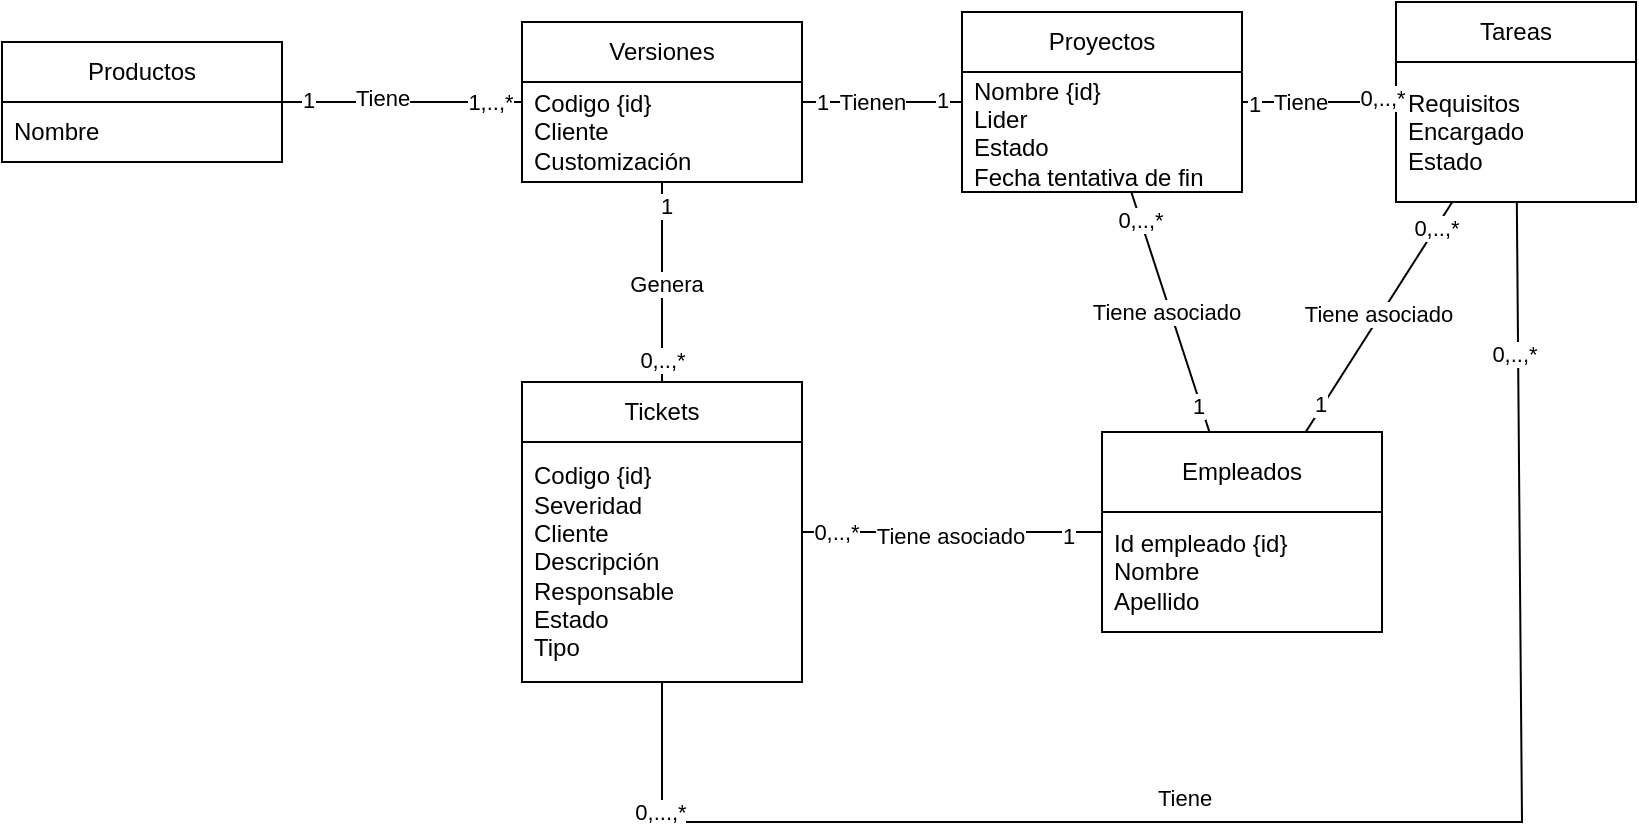 <mxfile version="24.6.2" type="google">
  <diagram name="Página-1" id="ArcO9KK-ic6tBFZU1gsl">
    <mxGraphModel grid="1" page="1" gridSize="10" guides="1" tooltips="1" connect="1" arrows="1" fold="1" pageScale="1" pageWidth="827" pageHeight="1169" math="0" shadow="0">
      <root>
        <mxCell id="0" />
        <mxCell id="1" parent="0" />
        <mxCell id="DZ9hWg5SR_Lmfd-wREUk-1" value="Proyectos" style="swimlane;fontStyle=0;childLayout=stackLayout;horizontal=1;startSize=30;horizontalStack=0;resizeParent=1;resizeParentMax=0;resizeLast=0;collapsible=1;marginBottom=0;whiteSpace=wrap;html=1;" vertex="1" parent="1">
          <mxGeometry x="480" y="195" width="140" height="90" as="geometry" />
        </mxCell>
        <mxCell id="DZ9hWg5SR_Lmfd-wREUk-2" value="&lt;div&gt;Nombre {id}&lt;/div&gt;&lt;div&gt;Lider&lt;/div&gt;&lt;div&gt;Estado&lt;/div&gt;&lt;div&gt;Fecha tentativa de fin&lt;/div&gt;" style="text;strokeColor=none;fillColor=none;align=left;verticalAlign=middle;spacingLeft=4;spacingRight=4;overflow=hidden;points=[[0,0.5],[1,0.5]];portConstraint=eastwest;rotatable=0;whiteSpace=wrap;html=1;" vertex="1" parent="DZ9hWg5SR_Lmfd-wREUk-1">
          <mxGeometry y="30" width="140" height="60" as="geometry" />
        </mxCell>
        <mxCell id="DZ9hWg5SR_Lmfd-wREUk-7" value="Tareas" style="swimlane;fontStyle=0;childLayout=stackLayout;horizontal=1;startSize=30;horizontalStack=0;resizeParent=1;resizeParentMax=0;resizeLast=0;collapsible=1;marginBottom=0;whiteSpace=wrap;html=1;" vertex="1" parent="1">
          <mxGeometry x="697" y="190" width="120" height="100" as="geometry" />
        </mxCell>
        <mxCell id="DZ9hWg5SR_Lmfd-wREUk-8" value="Requisitos&lt;div&gt;Encargado&lt;/div&gt;&lt;div&gt;Estado&lt;/div&gt;" style="text;strokeColor=none;fillColor=none;align=left;verticalAlign=middle;spacingLeft=4;spacingRight=4;overflow=hidden;points=[[0,0.5],[1,0.5]];portConstraint=eastwest;rotatable=0;whiteSpace=wrap;html=1;" vertex="1" parent="DZ9hWg5SR_Lmfd-wREUk-7">
          <mxGeometry y="30" width="120" height="70" as="geometry" />
        </mxCell>
        <mxCell id="DZ9hWg5SR_Lmfd-wREUk-17" value="" style="endArrow=none;html=1;rounded=0;" edge="1" parent="1" source="DZ9hWg5SR_Lmfd-wREUk-7" target="DZ9hWg5SR_Lmfd-wREUk-1">
          <mxGeometry width="50" height="50" relative="1" as="geometry">
            <mxPoint x="714" y="249" as="sourcePoint" />
            <mxPoint x="642" y="250" as="targetPoint" />
          </mxGeometry>
        </mxCell>
        <mxCell id="DZ9hWg5SR_Lmfd-wREUk-18" value="0,..,*" style="edgeLabel;html=1;align=center;verticalAlign=middle;resizable=0;points=[];" connectable="0" vertex="1" parent="DZ9hWg5SR_Lmfd-wREUk-17">
          <mxGeometry x="-0.814" y="-2" relative="1" as="geometry">
            <mxPoint as="offset" />
          </mxGeometry>
        </mxCell>
        <mxCell id="DZ9hWg5SR_Lmfd-wREUk-19" value="1" style="edgeLabel;html=1;align=center;verticalAlign=middle;resizable=0;points=[];" connectable="0" vertex="1" parent="DZ9hWg5SR_Lmfd-wREUk-17">
          <mxGeometry x="0.84" y="1" relative="1" as="geometry">
            <mxPoint as="offset" />
          </mxGeometry>
        </mxCell>
        <mxCell id="DZ9hWg5SR_Lmfd-wREUk-20" value="Tiene" style="edgeLabel;html=1;align=center;verticalAlign=middle;resizable=0;points=[];" connectable="0" vertex="1" parent="DZ9hWg5SR_Lmfd-wREUk-17">
          <mxGeometry x="0.247" relative="1" as="geometry">
            <mxPoint as="offset" />
          </mxGeometry>
        </mxCell>
        <mxCell id="DZ9hWg5SR_Lmfd-wREUk-25" value="Tickets" style="swimlane;fontStyle=0;childLayout=stackLayout;horizontal=1;startSize=30;horizontalStack=0;resizeParent=1;resizeParentMax=0;resizeLast=0;collapsible=1;marginBottom=0;whiteSpace=wrap;html=1;" vertex="1" parent="1">
          <mxGeometry x="260" y="380" width="140" height="150" as="geometry" />
        </mxCell>
        <mxCell id="DZ9hWg5SR_Lmfd-wREUk-26" value="Codigo {id}&lt;div&gt;Severidad&lt;/div&gt;&lt;div&gt;Cliente&lt;/div&gt;&lt;div&gt;&lt;span style=&quot;background-color: initial;&quot;&gt;Descripción&lt;/span&gt;&lt;br&gt;&lt;/div&gt;&lt;div&gt;&lt;span style=&quot;background-color: initial;&quot;&gt;Responsable&lt;/span&gt;&lt;br&gt;&lt;/div&gt;&lt;div&gt;Estado&lt;/div&gt;&lt;div&gt;Tipo&lt;/div&gt;" style="text;strokeColor=none;fillColor=none;align=left;verticalAlign=middle;spacingLeft=4;spacingRight=4;overflow=hidden;points=[[0,0.5],[1,0.5]];portConstraint=eastwest;rotatable=0;whiteSpace=wrap;html=1;" vertex="1" parent="DZ9hWg5SR_Lmfd-wREUk-25">
          <mxGeometry y="30" width="140" height="120" as="geometry" />
        </mxCell>
        <mxCell id="DZ9hWg5SR_Lmfd-wREUk-29" value="Versiones" style="swimlane;fontStyle=0;childLayout=stackLayout;horizontal=1;startSize=30;horizontalStack=0;resizeParent=1;resizeParentMax=0;resizeLast=0;collapsible=1;marginBottom=0;whiteSpace=wrap;html=1;" vertex="1" parent="1">
          <mxGeometry x="260" y="200" width="140" height="80" as="geometry" />
        </mxCell>
        <mxCell id="DZ9hWg5SR_Lmfd-wREUk-30" value="&lt;div&gt;Codigo {id}&lt;/div&gt;Cliente&lt;div&gt;Customización&lt;/div&gt;" style="text;strokeColor=none;fillColor=none;align=left;verticalAlign=middle;spacingLeft=4;spacingRight=4;overflow=hidden;points=[[0,0.5],[1,0.5]];portConstraint=eastwest;rotatable=0;whiteSpace=wrap;html=1;" vertex="1" parent="DZ9hWg5SR_Lmfd-wREUk-29">
          <mxGeometry y="30" width="140" height="50" as="geometry" />
        </mxCell>
        <mxCell id="DZ9hWg5SR_Lmfd-wREUk-31" value="Productos" style="swimlane;fontStyle=0;childLayout=stackLayout;horizontal=1;startSize=30;horizontalStack=0;resizeParent=1;resizeParentMax=0;resizeLast=0;collapsible=1;marginBottom=0;whiteSpace=wrap;html=1;" vertex="1" parent="1">
          <mxGeometry y="210" width="140" height="60" as="geometry" />
        </mxCell>
        <mxCell id="DZ9hWg5SR_Lmfd-wREUk-32" value="Nombre" style="text;strokeColor=none;fillColor=none;align=left;verticalAlign=middle;spacingLeft=4;spacingRight=4;overflow=hidden;points=[[0,0.5],[1,0.5]];portConstraint=eastwest;rotatable=0;whiteSpace=wrap;html=1;" vertex="1" parent="DZ9hWg5SR_Lmfd-wREUk-31">
          <mxGeometry y="30" width="140" height="30" as="geometry" />
        </mxCell>
        <mxCell id="DZ9hWg5SR_Lmfd-wREUk-33" value="" style="endArrow=none;html=1;rounded=0;" edge="1" parent="1" source="DZ9hWg5SR_Lmfd-wREUk-29" target="DZ9hWg5SR_Lmfd-wREUk-1">
          <mxGeometry width="50" height="50" relative="1" as="geometry">
            <mxPoint x="360" y="310" as="sourcePoint" />
            <mxPoint x="410" y="260" as="targetPoint" />
          </mxGeometry>
        </mxCell>
        <mxCell id="DZ9hWg5SR_Lmfd-wREUk-34" value="Tienen" style="edgeLabel;html=1;align=center;verticalAlign=middle;resizable=0;points=[];" connectable="0" vertex="1" parent="DZ9hWg5SR_Lmfd-wREUk-33">
          <mxGeometry x="-0.128" relative="1" as="geometry">
            <mxPoint as="offset" />
          </mxGeometry>
        </mxCell>
        <mxCell id="DZ9hWg5SR_Lmfd-wREUk-35" value="1" style="edgeLabel;html=1;align=center;verticalAlign=middle;resizable=0;points=[];" connectable="0" vertex="1" parent="DZ9hWg5SR_Lmfd-wREUk-33">
          <mxGeometry x="0.744" y="1" relative="1" as="geometry">
            <mxPoint as="offset" />
          </mxGeometry>
        </mxCell>
        <mxCell id="DZ9hWg5SR_Lmfd-wREUk-36" value="1" style="edgeLabel;html=1;align=center;verticalAlign=middle;resizable=0;points=[];" connectable="0" vertex="1" parent="DZ9hWg5SR_Lmfd-wREUk-33">
          <mxGeometry x="-0.76" relative="1" as="geometry">
            <mxPoint as="offset" />
          </mxGeometry>
        </mxCell>
        <mxCell id="DZ9hWg5SR_Lmfd-wREUk-37" value="" style="endArrow=none;html=1;rounded=0;" edge="1" parent="1" source="DZ9hWg5SR_Lmfd-wREUk-31" target="DZ9hWg5SR_Lmfd-wREUk-29">
          <mxGeometry width="50" height="50" relative="1" as="geometry">
            <mxPoint x="60" y="302" as="sourcePoint" />
            <mxPoint x="177" y="300" as="targetPoint" />
          </mxGeometry>
        </mxCell>
        <mxCell id="DZ9hWg5SR_Lmfd-wREUk-38" value="1,..,*" style="edgeLabel;html=1;align=center;verticalAlign=middle;resizable=0;points=[];" connectable="0" vertex="1" parent="DZ9hWg5SR_Lmfd-wREUk-37">
          <mxGeometry x="0.734" relative="1" as="geometry">
            <mxPoint as="offset" />
          </mxGeometry>
        </mxCell>
        <mxCell id="DZ9hWg5SR_Lmfd-wREUk-39" value="1" style="edgeLabel;html=1;align=center;verticalAlign=middle;resizable=0;points=[];" connectable="0" vertex="1" parent="DZ9hWg5SR_Lmfd-wREUk-37">
          <mxGeometry x="-0.782" y="1" relative="1" as="geometry">
            <mxPoint as="offset" />
          </mxGeometry>
        </mxCell>
        <mxCell id="DZ9hWg5SR_Lmfd-wREUk-40" value="Tiene" style="edgeLabel;html=1;align=center;verticalAlign=middle;resizable=0;points=[];" connectable="0" vertex="1" parent="DZ9hWg5SR_Lmfd-wREUk-37">
          <mxGeometry x="-0.165" y="2" relative="1" as="geometry">
            <mxPoint as="offset" />
          </mxGeometry>
        </mxCell>
        <mxCell id="DZ9hWg5SR_Lmfd-wREUk-45" value="" style="endArrow=none;html=1;rounded=0;" edge="1" parent="1" source="DZ9hWg5SR_Lmfd-wREUk-25" target="DZ9hWg5SR_Lmfd-wREUk-29">
          <mxGeometry width="50" height="50" relative="1" as="geometry">
            <mxPoint x="370" y="360" as="sourcePoint" />
            <mxPoint x="290" y="310" as="targetPoint" />
          </mxGeometry>
        </mxCell>
        <mxCell id="DZ9hWg5SR_Lmfd-wREUk-46" value="1" style="edgeLabel;html=1;align=center;verticalAlign=middle;resizable=0;points=[];" connectable="0" vertex="1" parent="DZ9hWg5SR_Lmfd-wREUk-45">
          <mxGeometry x="0.765" y="-2" relative="1" as="geometry">
            <mxPoint as="offset" />
          </mxGeometry>
        </mxCell>
        <mxCell id="DZ9hWg5SR_Lmfd-wREUk-47" value="0,..,*" style="edgeLabel;html=1;align=center;verticalAlign=middle;resizable=0;points=[];" connectable="0" vertex="1" parent="DZ9hWg5SR_Lmfd-wREUk-45">
          <mxGeometry x="-0.771" relative="1" as="geometry">
            <mxPoint as="offset" />
          </mxGeometry>
        </mxCell>
        <mxCell id="DZ9hWg5SR_Lmfd-wREUk-48" value="Genera" style="edgeLabel;html=1;align=center;verticalAlign=middle;resizable=0;points=[];" connectable="0" vertex="1" parent="DZ9hWg5SR_Lmfd-wREUk-45">
          <mxGeometry x="-0.016" y="-2" relative="1" as="geometry">
            <mxPoint as="offset" />
          </mxGeometry>
        </mxCell>
        <mxCell id="pHttdiI6hVkG7FD5F1yP-1" value="" style="endArrow=none;html=1;rounded=0;" edge="1" parent="1" source="DZ9hWg5SR_Lmfd-wREUk-7" target="DZ9hWg5SR_Lmfd-wREUk-25">
          <mxGeometry width="50" height="50" relative="1" as="geometry">
            <mxPoint x="620" y="460" as="sourcePoint" />
            <mxPoint x="537" y="460" as="targetPoint" />
            <Array as="points">
              <mxPoint x="760" y="600" />
              <mxPoint x="330" y="600" />
            </Array>
          </mxGeometry>
        </mxCell>
        <mxCell id="pHttdiI6hVkG7FD5F1yP-2" value="0,..,*" style="edgeLabel;html=1;align=center;verticalAlign=middle;resizable=0;points=[];" connectable="0" vertex="1" parent="pHttdiI6hVkG7FD5F1yP-1">
          <mxGeometry x="-0.814" y="-2" relative="1" as="geometry">
            <mxPoint as="offset" />
          </mxGeometry>
        </mxCell>
        <mxCell id="pHttdiI6hVkG7FD5F1yP-3" value="0,...,*" style="edgeLabel;html=1;align=center;verticalAlign=middle;resizable=0;points=[];" connectable="0" vertex="1" parent="pHttdiI6hVkG7FD5F1yP-1">
          <mxGeometry x="0.84" y="1" relative="1" as="geometry">
            <mxPoint as="offset" />
          </mxGeometry>
        </mxCell>
        <mxCell id="pHttdiI6hVkG7FD5F1yP-4" value="Tiene" style="edgeLabel;html=1;align=center;verticalAlign=middle;resizable=0;points=[];" connectable="0" vertex="1" parent="pHttdiI6hVkG7FD5F1yP-1">
          <mxGeometry x="0.247" relative="1" as="geometry">
            <mxPoint x="26" y="-12" as="offset" />
          </mxGeometry>
        </mxCell>
        <mxCell id="ZUnG0PDQYvD8LD3eml34-4" value="&lt;span style=&quot;text-wrap: nowrap;&quot;&gt;Empleados&lt;/span&gt;" style="swimlane;fontStyle=0;childLayout=stackLayout;horizontal=1;startSize=40;horizontalStack=0;resizeParent=1;resizeParentMax=0;resizeLast=0;collapsible=1;marginBottom=0;whiteSpace=wrap;html=1;" vertex="1" parent="1">
          <mxGeometry x="550" y="405" width="140" height="100" as="geometry" />
        </mxCell>
        <mxCell id="ZUnG0PDQYvD8LD3eml34-5" value="&lt;div&gt;Id empleado {id}&lt;/div&gt;&lt;div&gt;&lt;span style=&quot;background-color: initial;&quot;&gt;Nombre&lt;/span&gt;&lt;br&gt;&lt;/div&gt;&lt;div&gt;Apellido&lt;/div&gt;" style="text;strokeColor=none;fillColor=none;align=left;verticalAlign=middle;spacingLeft=4;spacingRight=4;overflow=hidden;points=[[0,0.5],[1,0.5]];portConstraint=eastwest;rotatable=0;whiteSpace=wrap;html=1;" vertex="1" parent="ZUnG0PDQYvD8LD3eml34-4">
          <mxGeometry y="40" width="140" height="60" as="geometry" />
        </mxCell>
        <mxCell id="ZUnG0PDQYvD8LD3eml34-6" value="" style="endArrow=none;html=1;rounded=0;" edge="1" parent="1" source="DZ9hWg5SR_Lmfd-wREUk-25" target="ZUnG0PDQYvD8LD3eml34-4">
          <mxGeometry width="50" height="50" relative="1" as="geometry">
            <mxPoint x="549.41" y="550" as="sourcePoint" />
            <mxPoint x="549.41" y="450" as="targetPoint" />
          </mxGeometry>
        </mxCell>
        <mxCell id="ZUnG0PDQYvD8LD3eml34-7" value="1" style="edgeLabel;html=1;align=center;verticalAlign=middle;resizable=0;points=[];" connectable="0" vertex="1" parent="ZUnG0PDQYvD8LD3eml34-6">
          <mxGeometry x="0.765" y="-2" relative="1" as="geometry">
            <mxPoint as="offset" />
          </mxGeometry>
        </mxCell>
        <mxCell id="ZUnG0PDQYvD8LD3eml34-8" value="0,..,*" style="edgeLabel;html=1;align=center;verticalAlign=middle;resizable=0;points=[];" connectable="0" vertex="1" parent="ZUnG0PDQYvD8LD3eml34-6">
          <mxGeometry x="-0.771" relative="1" as="geometry">
            <mxPoint as="offset" />
          </mxGeometry>
        </mxCell>
        <mxCell id="ZUnG0PDQYvD8LD3eml34-9" value="Tiene asociado" style="edgeLabel;html=1;align=center;verticalAlign=middle;resizable=0;points=[];" connectable="0" vertex="1" parent="ZUnG0PDQYvD8LD3eml34-6">
          <mxGeometry x="-0.016" y="-2" relative="1" as="geometry">
            <mxPoint as="offset" />
          </mxGeometry>
        </mxCell>
        <mxCell id="ZUnG0PDQYvD8LD3eml34-10" value="" style="endArrow=none;html=1;rounded=0;" edge="1" parent="1" source="DZ9hWg5SR_Lmfd-wREUk-7" target="ZUnG0PDQYvD8LD3eml34-4">
          <mxGeometry width="50" height="50" relative="1" as="geometry">
            <mxPoint x="490" y="369" as="sourcePoint" />
            <mxPoint x="730" y="360" as="targetPoint" />
          </mxGeometry>
        </mxCell>
        <mxCell id="ZUnG0PDQYvD8LD3eml34-11" value="1" style="edgeLabel;html=1;align=center;verticalAlign=middle;resizable=0;points=[];" connectable="0" vertex="1" parent="ZUnG0PDQYvD8LD3eml34-10">
          <mxGeometry x="0.765" y="-2" relative="1" as="geometry">
            <mxPoint as="offset" />
          </mxGeometry>
        </mxCell>
        <mxCell id="ZUnG0PDQYvD8LD3eml34-12" value="0,..,*" style="edgeLabel;html=1;align=center;verticalAlign=middle;resizable=0;points=[];" connectable="0" vertex="1" parent="ZUnG0PDQYvD8LD3eml34-10">
          <mxGeometry x="-0.771" relative="1" as="geometry">
            <mxPoint as="offset" />
          </mxGeometry>
        </mxCell>
        <mxCell id="ZUnG0PDQYvD8LD3eml34-13" value="Tiene asociado" style="edgeLabel;html=1;align=center;verticalAlign=middle;resizable=0;points=[];" connectable="0" vertex="1" parent="ZUnG0PDQYvD8LD3eml34-10">
          <mxGeometry x="-0.016" y="-2" relative="1" as="geometry">
            <mxPoint as="offset" />
          </mxGeometry>
        </mxCell>
        <mxCell id="lqjQOc3YFyl_gp_KQ-Ml-1" value="" style="endArrow=none;html=1;rounded=0;" edge="1" parent="1" source="DZ9hWg5SR_Lmfd-wREUk-1" target="ZUnG0PDQYvD8LD3eml34-4">
          <mxGeometry width="50" height="50" relative="1" as="geometry">
            <mxPoint x="410" y="465" as="sourcePoint" />
            <mxPoint x="697" y="465" as="targetPoint" />
          </mxGeometry>
        </mxCell>
        <mxCell id="lqjQOc3YFyl_gp_KQ-Ml-2" value="1" style="edgeLabel;html=1;align=center;verticalAlign=middle;resizable=0;points=[];" connectable="0" vertex="1" parent="lqjQOc3YFyl_gp_KQ-Ml-1">
          <mxGeometry x="0.765" y="-2" relative="1" as="geometry">
            <mxPoint as="offset" />
          </mxGeometry>
        </mxCell>
        <mxCell id="lqjQOc3YFyl_gp_KQ-Ml-3" value="0,..,*" style="edgeLabel;html=1;align=center;verticalAlign=middle;resizable=0;points=[];" connectable="0" vertex="1" parent="lqjQOc3YFyl_gp_KQ-Ml-1">
          <mxGeometry x="-0.771" relative="1" as="geometry">
            <mxPoint as="offset" />
          </mxGeometry>
        </mxCell>
        <mxCell id="lqjQOc3YFyl_gp_KQ-Ml-4" value="Tiene asociado" style="edgeLabel;html=1;align=center;verticalAlign=middle;resizable=0;points=[];" connectable="0" vertex="1" parent="lqjQOc3YFyl_gp_KQ-Ml-1">
          <mxGeometry x="-0.016" y="-2" relative="1" as="geometry">
            <mxPoint as="offset" />
          </mxGeometry>
        </mxCell>
      </root>
    </mxGraphModel>
  </diagram>
</mxfile>
